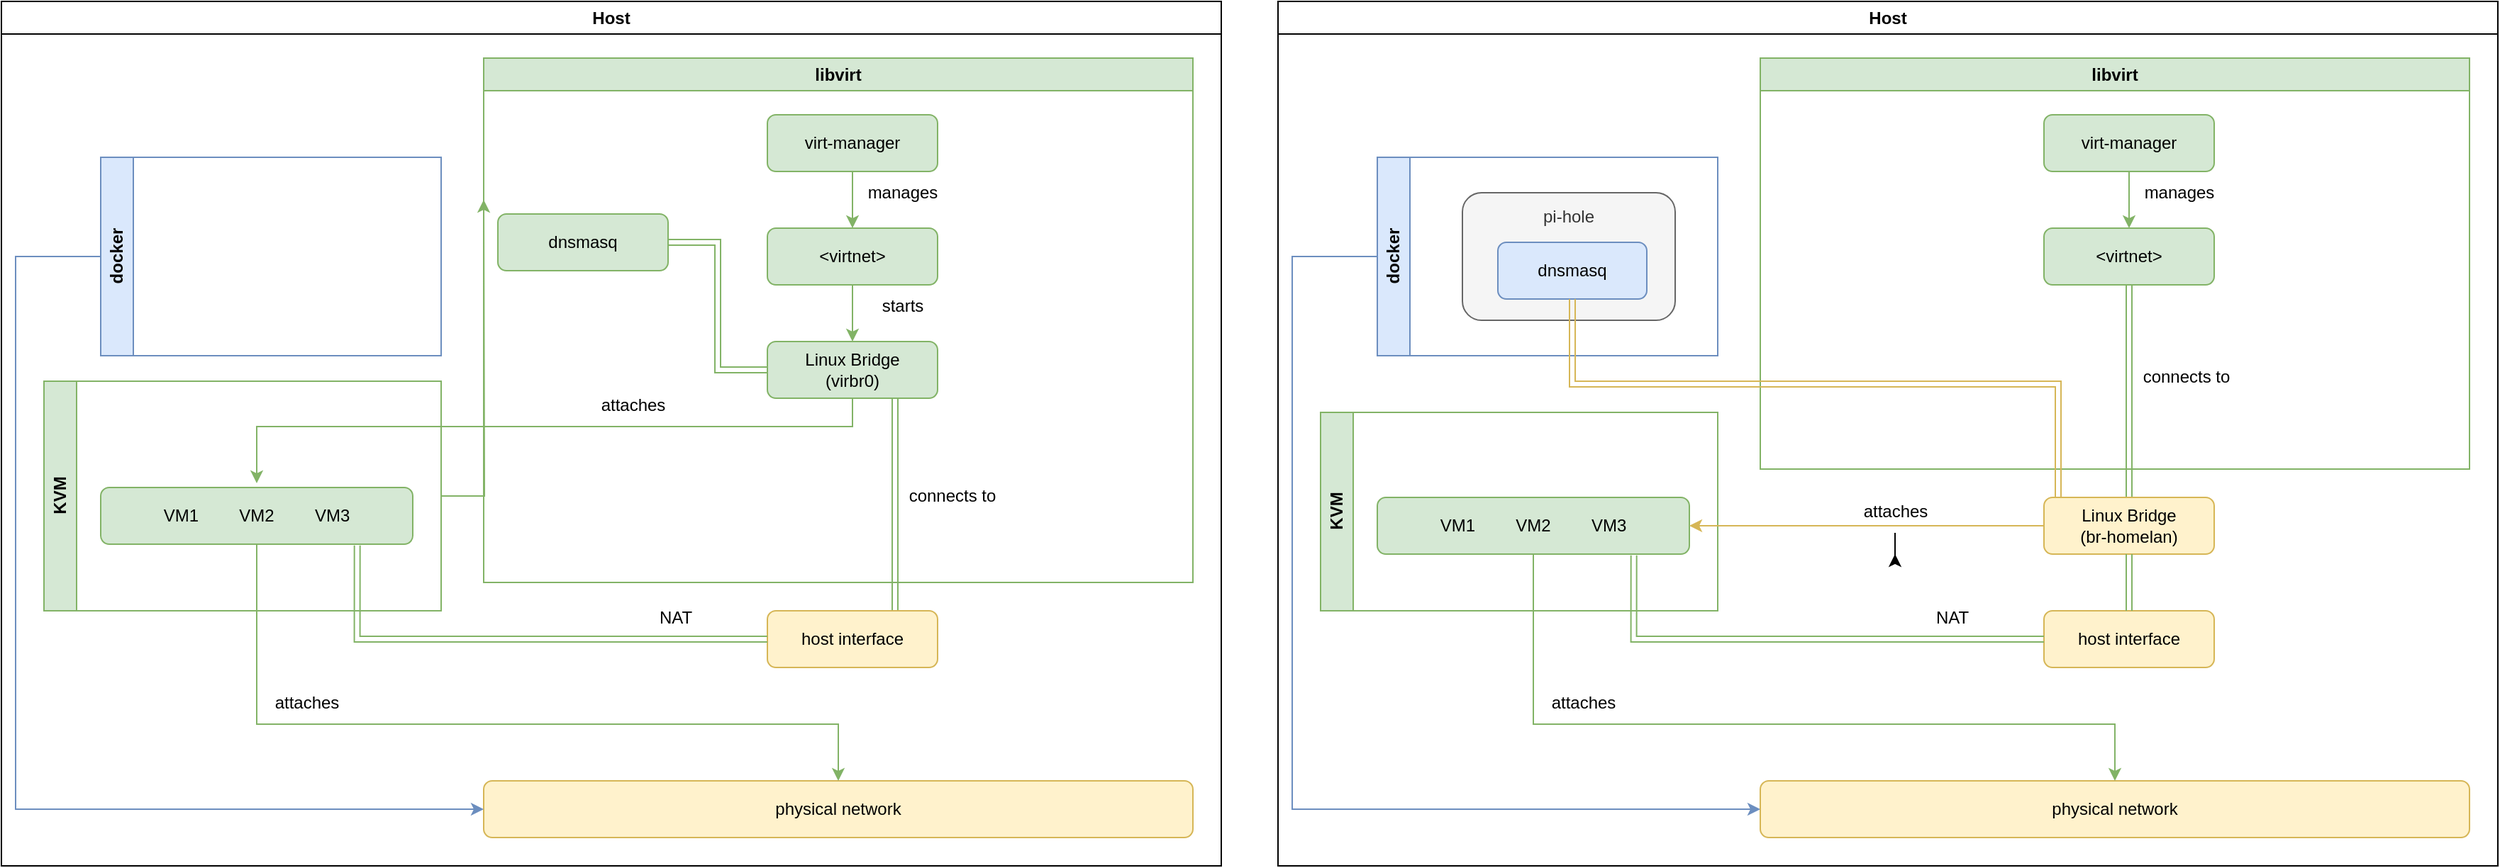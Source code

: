 <mxfile version="26.1.1">
  <diagram name="Page-1" id="7Jps_caB7DjhuYk6VEf3">
    <mxGraphModel dx="2284" dy="794" grid="1" gridSize="10" guides="1" tooltips="1" connect="1" arrows="1" fold="1" page="1" pageScale="1" pageWidth="850" pageHeight="1100" math="0" shadow="0">
      <root>
        <mxCell id="0" />
        <mxCell id="1" parent="0" />
        <mxCell id="tKUfevJhQlPe1e5s5Bcn-8" style="edgeStyle=orthogonalEdgeStyle;rounded=0;orthogonalLoop=1;jettySize=auto;html=1;fillColor=#d5e8d4;strokeColor=#82b366;" edge="1" parent="1" source="tKUfevJhQlPe1e5s5Bcn-1" target="tKUfevJhQlPe1e5s5Bcn-2">
          <mxGeometry relative="1" as="geometry" />
        </mxCell>
        <mxCell id="tKUfevJhQlPe1e5s5Bcn-1" value="virt-manager" style="rounded=1;whiteSpace=wrap;html=1;fillColor=#d5e8d4;strokeColor=#82b366;" vertex="1" parent="1">
          <mxGeometry x="120" y="120" width="120" height="40" as="geometry" />
        </mxCell>
        <mxCell id="tKUfevJhQlPe1e5s5Bcn-10" style="edgeStyle=orthogonalEdgeStyle;rounded=0;orthogonalLoop=1;jettySize=auto;html=1;fillColor=#d5e8d4;strokeColor=#82b366;" edge="1" parent="1" source="tKUfevJhQlPe1e5s5Bcn-2" target="tKUfevJhQlPe1e5s5Bcn-3">
          <mxGeometry relative="1" as="geometry" />
        </mxCell>
        <mxCell id="tKUfevJhQlPe1e5s5Bcn-2" value="&amp;lt;virtnet&amp;gt;" style="rounded=1;whiteSpace=wrap;html=1;fillColor=#d5e8d4;strokeColor=#82b366;" vertex="1" parent="1">
          <mxGeometry x="120" y="200" width="120" height="40" as="geometry" />
        </mxCell>
        <mxCell id="tKUfevJhQlPe1e5s5Bcn-68" style="edgeStyle=orthogonalEdgeStyle;rounded=0;orthogonalLoop=1;jettySize=auto;html=1;shape=link;fillColor=#d5e8d4;strokeColor=#82b366;" edge="1" parent="1" source="tKUfevJhQlPe1e5s5Bcn-3" target="tKUfevJhQlPe1e5s5Bcn-4">
          <mxGeometry relative="1" as="geometry">
            <Array as="points">
              <mxPoint x="210" y="400" />
              <mxPoint x="210" y="400" />
            </Array>
          </mxGeometry>
        </mxCell>
        <mxCell id="tKUfevJhQlPe1e5s5Bcn-3" value="Linux Bridge&lt;div&gt;(virbr0)&lt;/div&gt;" style="rounded=1;whiteSpace=wrap;html=1;fillColor=#d5e8d4;strokeColor=#82b366;" vertex="1" parent="1">
          <mxGeometry x="120" y="280" width="120" height="40" as="geometry" />
        </mxCell>
        <mxCell id="tKUfevJhQlPe1e5s5Bcn-15" style="edgeStyle=orthogonalEdgeStyle;rounded=0;orthogonalLoop=1;jettySize=auto;html=1;entryX=0;entryY=0.5;entryDx=0;entryDy=0;shape=link;fillColor=#d5e8d4;strokeColor=#82b366;" edge="1" parent="1" source="tKUfevJhQlPe1e5s5Bcn-7" target="tKUfevJhQlPe1e5s5Bcn-3">
          <mxGeometry relative="1" as="geometry" />
        </mxCell>
        <mxCell id="tKUfevJhQlPe1e5s5Bcn-20" value="starts" style="text;html=1;align=center;verticalAlign=middle;resizable=0;points=[];autosize=1;" vertex="1" parent="1">
          <mxGeometry x="190" y="240" width="50" height="30" as="geometry" />
        </mxCell>
        <mxCell id="tKUfevJhQlPe1e5s5Bcn-21" value="manages" style="text;html=1;align=center;verticalAlign=middle;resizable=0;points=[];autosize=1;" vertex="1" parent="1">
          <mxGeometry x="180" y="160" width="70" height="30" as="geometry" />
        </mxCell>
        <mxCell id="tKUfevJhQlPe1e5s5Bcn-22" value="libvirt" style="swimlane;whiteSpace=wrap;html=1;startSize=23;fillColor=#d5e8d4;strokeColor=#82b366;" vertex="1" parent="1">
          <mxGeometry x="-80" y="80" width="500" height="370" as="geometry" />
        </mxCell>
        <mxCell id="tKUfevJhQlPe1e5s5Bcn-49" value="Host" style="swimlane;whiteSpace=wrap;html=1;" vertex="1" parent="1">
          <mxGeometry x="-420" y="40" width="860" height="610" as="geometry" />
        </mxCell>
        <mxCell id="tKUfevJhQlPe1e5s5Bcn-54" value="physical network" style="rounded=1;whiteSpace=wrap;html=1;fillColor=#fff2cc;strokeColor=#d6b656;" vertex="1" parent="tKUfevJhQlPe1e5s5Bcn-49">
          <mxGeometry x="340" y="550" width="500" height="40" as="geometry" />
        </mxCell>
        <mxCell id="tKUfevJhQlPe1e5s5Bcn-18" value="attaches" style="text;html=1;align=center;verticalAlign=middle;resizable=0;points=[];autosize=1;" vertex="1" parent="tKUfevJhQlPe1e5s5Bcn-49">
          <mxGeometry x="180" y="480" width="70" height="30" as="geometry" />
        </mxCell>
        <mxCell id="tKUfevJhQlPe1e5s5Bcn-61" style="edgeStyle=orthogonalEdgeStyle;rounded=0;orthogonalLoop=1;jettySize=auto;html=1;fillColor=#d5e8d4;strokeColor=#82b366;" edge="1" parent="tKUfevJhQlPe1e5s5Bcn-49" source="tKUfevJhQlPe1e5s5Bcn-60">
          <mxGeometry relative="1" as="geometry">
            <mxPoint x="340" y="140" as="targetPoint" />
          </mxGeometry>
        </mxCell>
        <mxCell id="tKUfevJhQlPe1e5s5Bcn-60" value="KVM" style="swimlane;horizontal=0;whiteSpace=wrap;html=1;fillColor=#d5e8d4;strokeColor=#82b366;" vertex="1" parent="tKUfevJhQlPe1e5s5Bcn-49">
          <mxGeometry x="30" y="268" width="280" height="162" as="geometry" />
        </mxCell>
        <mxCell id="tKUfevJhQlPe1e5s5Bcn-5" value="VM1&lt;span style=&quot;white-space: pre;&quot;&gt;&#x9;&lt;/span&gt;&lt;span style=&quot;white-space: pre;&quot;&gt;&#x9;&lt;/span&gt;VM2&lt;span style=&quot;white-space: pre;&quot;&gt;&#x9;&lt;/span&gt;&lt;span style=&quot;white-space: pre;&quot;&gt;&#x9;&lt;/span&gt;VM3" style="rounded=1;whiteSpace=wrap;html=1;fillColor=#d5e8d4;strokeColor=#82b366;" vertex="1" parent="tKUfevJhQlPe1e5s5Bcn-60">
          <mxGeometry x="40" y="75" width="220" height="40" as="geometry" />
        </mxCell>
        <mxCell id="tKUfevJhQlPe1e5s5Bcn-4" value="host interface" style="rounded=1;whiteSpace=wrap;html=1;fillColor=#fff2cc;strokeColor=#d6b656;" vertex="1" parent="tKUfevJhQlPe1e5s5Bcn-49">
          <mxGeometry x="540" y="430" width="120" height="40" as="geometry" />
        </mxCell>
        <mxCell id="tKUfevJhQlPe1e5s5Bcn-7" value="dnsmasq" style="rounded=1;whiteSpace=wrap;html=1;fillColor=#d5e8d4;strokeColor=#82b366;" vertex="1" parent="tKUfevJhQlPe1e5s5Bcn-49">
          <mxGeometry x="350" y="150" width="120" height="40" as="geometry" />
        </mxCell>
        <mxCell id="tKUfevJhQlPe1e5s5Bcn-19" value="attaches" style="text;html=1;align=center;verticalAlign=middle;resizable=0;points=[];autosize=1;" vertex="1" parent="tKUfevJhQlPe1e5s5Bcn-49">
          <mxGeometry x="410" y="270" width="70" height="30" as="geometry" />
        </mxCell>
        <mxCell id="tKUfevJhQlPe1e5s5Bcn-12" style="edgeStyle=orthogonalEdgeStyle;rounded=0;orthogonalLoop=1;jettySize=auto;html=1;fillColor=#d5e8d4;strokeColor=#82b366;" edge="1" parent="tKUfevJhQlPe1e5s5Bcn-49" source="tKUfevJhQlPe1e5s5Bcn-3">
          <mxGeometry relative="1" as="geometry">
            <mxPoint x="600" y="250" as="sourcePoint" />
            <mxPoint x="180" y="340" as="targetPoint" />
            <Array as="points">
              <mxPoint x="600" y="300" />
              <mxPoint x="180" y="300" />
            </Array>
          </mxGeometry>
        </mxCell>
        <mxCell id="tKUfevJhQlPe1e5s5Bcn-66" style="edgeStyle=orthogonalEdgeStyle;rounded=0;orthogonalLoop=1;jettySize=auto;html=1;fillColor=#d5e8d4;strokeColor=#82b366;" edge="1" parent="tKUfevJhQlPe1e5s5Bcn-49" source="tKUfevJhQlPe1e5s5Bcn-5" target="tKUfevJhQlPe1e5s5Bcn-54">
          <mxGeometry relative="1" as="geometry">
            <Array as="points">
              <mxPoint x="180" y="510" />
              <mxPoint x="590" y="510" />
            </Array>
          </mxGeometry>
        </mxCell>
        <mxCell id="tKUfevJhQlPe1e5s5Bcn-67" style="edgeStyle=orthogonalEdgeStyle;rounded=0;orthogonalLoop=1;jettySize=auto;html=1;entryX=0.822;entryY=1.021;entryDx=0;entryDy=0;entryPerimeter=0;shape=link;fillColor=#d5e8d4;strokeColor=#82b366;" edge="1" parent="tKUfevJhQlPe1e5s5Bcn-49" source="tKUfevJhQlPe1e5s5Bcn-4" target="tKUfevJhQlPe1e5s5Bcn-5">
          <mxGeometry relative="1" as="geometry" />
        </mxCell>
        <mxCell id="tKUfevJhQlPe1e5s5Bcn-17" value="NAT" style="text;html=1;align=center;verticalAlign=middle;resizable=0;points=[];autosize=1;" vertex="1" parent="tKUfevJhQlPe1e5s5Bcn-49">
          <mxGeometry x="450" y="420" width="50" height="30" as="geometry" />
        </mxCell>
        <mxCell id="tKUfevJhQlPe1e5s5Bcn-16" value="connects to" style="text;html=1;align=center;verticalAlign=middle;resizable=0;points=[];autosize=1;" vertex="1" parent="tKUfevJhQlPe1e5s5Bcn-49">
          <mxGeometry x="630" y="334" width="80" height="30" as="geometry" />
        </mxCell>
        <mxCell id="tKUfevJhQlPe1e5s5Bcn-51" value="docker" style="swimlane;horizontal=0;whiteSpace=wrap;html=1;fillColor=#dae8fc;strokeColor=#6c8ebf;" vertex="1" parent="tKUfevJhQlPe1e5s5Bcn-49">
          <mxGeometry x="70" y="110" width="240" height="140" as="geometry" />
        </mxCell>
        <mxCell id="tKUfevJhQlPe1e5s5Bcn-55" style="edgeStyle=orthogonalEdgeStyle;rounded=0;orthogonalLoop=1;jettySize=auto;html=1;entryX=0;entryY=0.5;entryDx=0;entryDy=0;fillColor=#dae8fc;strokeColor=#6c8ebf;" edge="1" parent="tKUfevJhQlPe1e5s5Bcn-49" source="tKUfevJhQlPe1e5s5Bcn-51" target="tKUfevJhQlPe1e5s5Bcn-54">
          <mxGeometry relative="1" as="geometry">
            <Array as="points">
              <mxPoint x="10" y="180" />
              <mxPoint x="10" y="570" />
            </Array>
          </mxGeometry>
        </mxCell>
        <mxCell id="tKUfevJhQlPe1e5s5Bcn-70" style="edgeStyle=orthogonalEdgeStyle;rounded=0;orthogonalLoop=1;jettySize=auto;html=1;fillColor=#d5e8d4;strokeColor=#82b366;" edge="1" parent="1" source="tKUfevJhQlPe1e5s5Bcn-71" target="tKUfevJhQlPe1e5s5Bcn-73">
          <mxGeometry relative="1" as="geometry" />
        </mxCell>
        <mxCell id="tKUfevJhQlPe1e5s5Bcn-71" value="virt-manager" style="rounded=1;whiteSpace=wrap;html=1;fillColor=#d5e8d4;strokeColor=#82b366;" vertex="1" parent="1">
          <mxGeometry x="1020" y="120" width="120" height="40" as="geometry" />
        </mxCell>
        <mxCell id="tKUfevJhQlPe1e5s5Bcn-72" style="edgeStyle=orthogonalEdgeStyle;rounded=0;orthogonalLoop=1;jettySize=auto;html=1;fillColor=#d5e8d4;strokeColor=#82b366;shape=link;" edge="1" parent="1" source="tKUfevJhQlPe1e5s5Bcn-73" target="tKUfevJhQlPe1e5s5Bcn-75">
          <mxGeometry relative="1" as="geometry" />
        </mxCell>
        <mxCell id="tKUfevJhQlPe1e5s5Bcn-73" value="&amp;lt;virtnet&amp;gt;" style="rounded=1;whiteSpace=wrap;html=1;fillColor=#d5e8d4;strokeColor=#82b366;" vertex="1" parent="1">
          <mxGeometry x="1020" y="200" width="120" height="40" as="geometry" />
        </mxCell>
        <mxCell id="tKUfevJhQlPe1e5s5Bcn-78" value="manages" style="text;html=1;align=center;verticalAlign=middle;resizable=0;points=[];autosize=1;" vertex="1" parent="1">
          <mxGeometry x="1080" y="160" width="70" height="30" as="geometry" />
        </mxCell>
        <mxCell id="tKUfevJhQlPe1e5s5Bcn-79" value="libvirt" style="swimlane;whiteSpace=wrap;html=1;startSize=23;fillColor=#d5e8d4;strokeColor=#82b366;" vertex="1" parent="1">
          <mxGeometry x="820" y="80" width="500" height="290" as="geometry" />
        </mxCell>
        <mxCell id="tKUfevJhQlPe1e5s5Bcn-80" value="Host" style="swimlane;whiteSpace=wrap;html=1;" vertex="1" parent="1">
          <mxGeometry x="480" y="40" width="860" height="610" as="geometry" />
        </mxCell>
        <mxCell id="tKUfevJhQlPe1e5s5Bcn-81" value="physical network" style="rounded=1;whiteSpace=wrap;html=1;fillColor=#fff2cc;strokeColor=#d6b656;" vertex="1" parent="tKUfevJhQlPe1e5s5Bcn-80">
          <mxGeometry x="340" y="550" width="500" height="40" as="geometry" />
        </mxCell>
        <mxCell id="tKUfevJhQlPe1e5s5Bcn-82" value="attaches" style="text;html=1;align=center;verticalAlign=middle;resizable=0;points=[];autosize=1;" vertex="1" parent="tKUfevJhQlPe1e5s5Bcn-80">
          <mxGeometry x="180" y="480" width="70" height="30" as="geometry" />
        </mxCell>
        <mxCell id="tKUfevJhQlPe1e5s5Bcn-84" value="KVM" style="swimlane;horizontal=0;whiteSpace=wrap;html=1;fillColor=#d5e8d4;strokeColor=#82b366;" vertex="1" parent="tKUfevJhQlPe1e5s5Bcn-80">
          <mxGeometry x="30" y="290" width="280" height="140" as="geometry" />
        </mxCell>
        <mxCell id="tKUfevJhQlPe1e5s5Bcn-85" value="VM1&lt;span style=&quot;white-space: pre;&quot;&gt;&#x9;&lt;/span&gt;&lt;span style=&quot;white-space: pre;&quot;&gt;&#x9;&lt;/span&gt;VM2&lt;span style=&quot;white-space: pre;&quot;&gt;&#x9;&lt;/span&gt;&lt;span style=&quot;white-space: pre;&quot;&gt;&#x9;&lt;/span&gt;VM3" style="rounded=1;whiteSpace=wrap;html=1;fillColor=#d5e8d4;strokeColor=#82b366;" vertex="1" parent="tKUfevJhQlPe1e5s5Bcn-84">
          <mxGeometry x="40" y="60" width="220" height="40" as="geometry" />
        </mxCell>
        <mxCell id="tKUfevJhQlPe1e5s5Bcn-86" value="host interface" style="rounded=1;whiteSpace=wrap;html=1;fillColor=#fff2cc;strokeColor=#d6b656;" vertex="1" parent="tKUfevJhQlPe1e5s5Bcn-80">
          <mxGeometry x="540" y="430" width="120" height="40" as="geometry" />
        </mxCell>
        <mxCell id="tKUfevJhQlPe1e5s5Bcn-99" style="edgeStyle=orthogonalEdgeStyle;rounded=0;orthogonalLoop=1;jettySize=auto;html=1;" edge="1" parent="tKUfevJhQlPe1e5s5Bcn-80" source="tKUfevJhQlPe1e5s5Bcn-88">
          <mxGeometry relative="1" as="geometry">
            <mxPoint x="435" y="390" as="targetPoint" />
          </mxGeometry>
        </mxCell>
        <mxCell id="tKUfevJhQlPe1e5s5Bcn-88" value="attaches" style="text;html=1;align=center;verticalAlign=middle;resizable=0;points=[];autosize=1;" vertex="1" parent="tKUfevJhQlPe1e5s5Bcn-80">
          <mxGeometry x="400" y="345" width="70" height="30" as="geometry" />
        </mxCell>
        <mxCell id="tKUfevJhQlPe1e5s5Bcn-90" style="edgeStyle=orthogonalEdgeStyle;rounded=0;orthogonalLoop=1;jettySize=auto;html=1;fillColor=#d5e8d4;strokeColor=#82b366;" edge="1" parent="tKUfevJhQlPe1e5s5Bcn-80" source="tKUfevJhQlPe1e5s5Bcn-85" target="tKUfevJhQlPe1e5s5Bcn-81">
          <mxGeometry relative="1" as="geometry">
            <Array as="points">
              <mxPoint x="180" y="510" />
              <mxPoint x="590" y="510" />
            </Array>
          </mxGeometry>
        </mxCell>
        <mxCell id="tKUfevJhQlPe1e5s5Bcn-91" style="edgeStyle=orthogonalEdgeStyle;rounded=0;orthogonalLoop=1;jettySize=auto;html=1;entryX=0.822;entryY=1.021;entryDx=0;entryDy=0;entryPerimeter=0;shape=link;fillColor=#d5e8d4;strokeColor=#82b366;" edge="1" parent="tKUfevJhQlPe1e5s5Bcn-80" source="tKUfevJhQlPe1e5s5Bcn-86" target="tKUfevJhQlPe1e5s5Bcn-85">
          <mxGeometry relative="1" as="geometry" />
        </mxCell>
        <mxCell id="tKUfevJhQlPe1e5s5Bcn-92" value="NAT" style="text;html=1;align=center;verticalAlign=middle;resizable=0;points=[];autosize=1;" vertex="1" parent="tKUfevJhQlPe1e5s5Bcn-80">
          <mxGeometry x="450" y="420" width="50" height="30" as="geometry" />
        </mxCell>
        <mxCell id="tKUfevJhQlPe1e5s5Bcn-93" value="connects to" style="text;html=1;align=center;verticalAlign=middle;resizable=0;points=[];autosize=1;" vertex="1" parent="tKUfevJhQlPe1e5s5Bcn-80">
          <mxGeometry x="600" y="250" width="80" height="30" as="geometry" />
        </mxCell>
        <mxCell id="tKUfevJhQlPe1e5s5Bcn-94" value="docker" style="swimlane;horizontal=0;whiteSpace=wrap;html=1;fillColor=#dae8fc;strokeColor=#6c8ebf;" vertex="1" parent="tKUfevJhQlPe1e5s5Bcn-80">
          <mxGeometry x="70" y="110" width="240" height="140" as="geometry" />
        </mxCell>
        <mxCell id="tKUfevJhQlPe1e5s5Bcn-69" value="pi-hole&lt;div&gt;&lt;br&gt;&lt;/div&gt;&lt;div&gt;&lt;br&gt;&lt;/div&gt;&lt;div&gt;&lt;br&gt;&lt;/div&gt;&lt;div&gt;&lt;br&gt;&lt;/div&gt;" style="rounded=1;whiteSpace=wrap;html=1;fillColor=#f5f5f5;strokeColor=#666666;fontColor=#333333;" vertex="1" parent="tKUfevJhQlPe1e5s5Bcn-94">
          <mxGeometry x="60" y="25" width="150" height="90" as="geometry" />
        </mxCell>
        <mxCell id="tKUfevJhQlPe1e5s5Bcn-87" value="dnsmasq" style="rounded=1;whiteSpace=wrap;html=1;fillColor=#dae8fc;strokeColor=#6c8ebf;" vertex="1" parent="tKUfevJhQlPe1e5s5Bcn-94">
          <mxGeometry x="85" y="60" width="105" height="40" as="geometry" />
        </mxCell>
        <mxCell id="tKUfevJhQlPe1e5s5Bcn-95" style="edgeStyle=orthogonalEdgeStyle;rounded=0;orthogonalLoop=1;jettySize=auto;html=1;entryX=0;entryY=0.5;entryDx=0;entryDy=0;fillColor=#dae8fc;strokeColor=#6c8ebf;" edge="1" parent="tKUfevJhQlPe1e5s5Bcn-80" source="tKUfevJhQlPe1e5s5Bcn-94" target="tKUfevJhQlPe1e5s5Bcn-81">
          <mxGeometry relative="1" as="geometry">
            <Array as="points">
              <mxPoint x="10" y="180" />
              <mxPoint x="10" y="570" />
            </Array>
          </mxGeometry>
        </mxCell>
        <mxCell id="tKUfevJhQlPe1e5s5Bcn-98" style="edgeStyle=orthogonalEdgeStyle;rounded=0;orthogonalLoop=1;jettySize=auto;html=1;entryX=1;entryY=0.5;entryDx=0;entryDy=0;fillColor=#fff2cc;strokeColor=#d6b656;" edge="1" parent="tKUfevJhQlPe1e5s5Bcn-80" source="tKUfevJhQlPe1e5s5Bcn-75" target="tKUfevJhQlPe1e5s5Bcn-85">
          <mxGeometry relative="1" as="geometry">
            <mxPoint x="300" y="380" as="targetPoint" />
          </mxGeometry>
        </mxCell>
        <mxCell id="tKUfevJhQlPe1e5s5Bcn-75" value="Linux Bridge&lt;div&gt;(br-homelan)&lt;/div&gt;" style="rounded=1;whiteSpace=wrap;html=1;fillColor=#fff2cc;strokeColor=#d6b656;" vertex="1" parent="tKUfevJhQlPe1e5s5Bcn-80">
          <mxGeometry x="540" y="350" width="120" height="40" as="geometry" />
        </mxCell>
        <mxCell id="tKUfevJhQlPe1e5s5Bcn-74" style="edgeStyle=orthogonalEdgeStyle;rounded=0;orthogonalLoop=1;jettySize=auto;html=1;shape=link;fillColor=#d5e8d4;strokeColor=#82b366;" edge="1" parent="tKUfevJhQlPe1e5s5Bcn-80" source="tKUfevJhQlPe1e5s5Bcn-75" target="tKUfevJhQlPe1e5s5Bcn-86">
          <mxGeometry relative="1" as="geometry">
            <Array as="points">
              <mxPoint x="630" y="360" />
              <mxPoint x="630" y="360" />
            </Array>
          </mxGeometry>
        </mxCell>
        <mxCell id="tKUfevJhQlPe1e5s5Bcn-97" style="edgeStyle=orthogonalEdgeStyle;rounded=0;orthogonalLoop=1;jettySize=auto;html=1;shape=link;fillColor=#fff2cc;strokeColor=#d6b656;" edge="1" parent="tKUfevJhQlPe1e5s5Bcn-80" source="tKUfevJhQlPe1e5s5Bcn-87" target="tKUfevJhQlPe1e5s5Bcn-75">
          <mxGeometry relative="1" as="geometry">
            <Array as="points">
              <mxPoint x="208" y="270" />
              <mxPoint x="550" y="270" />
            </Array>
          </mxGeometry>
        </mxCell>
      </root>
    </mxGraphModel>
  </diagram>
</mxfile>
